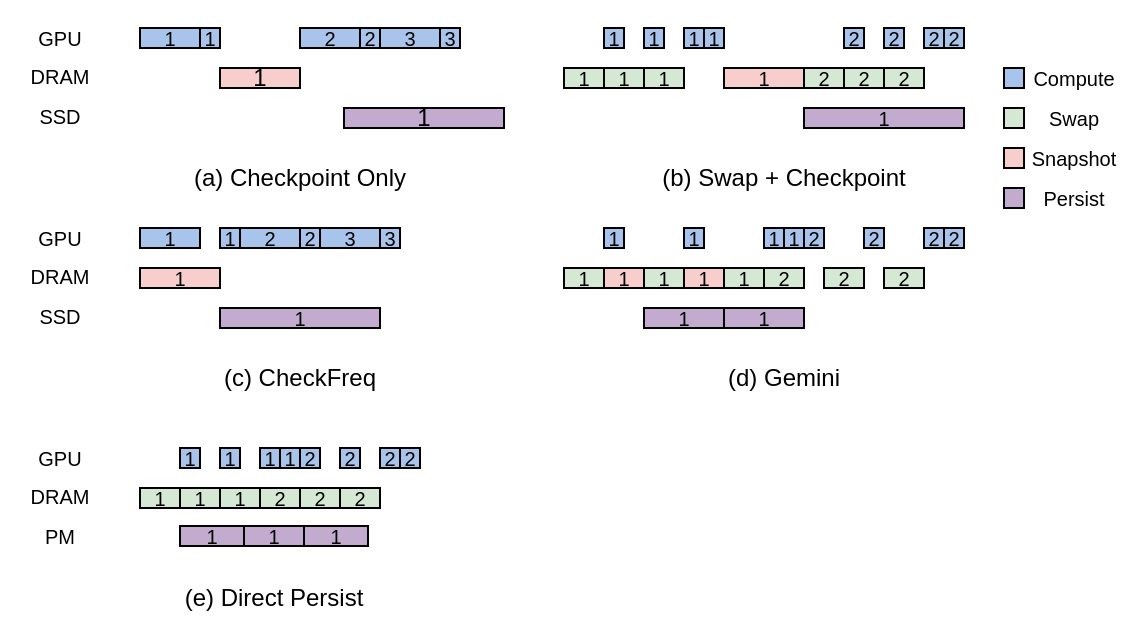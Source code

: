 <mxfile version="24.2.8" type="github">
  <diagram name="第 1 页" id="YjYtX7tzhT0VxWiRHVgt">
    <mxGraphModel dx="1242" dy="627" grid="1" gridSize="10" guides="1" tooltips="1" connect="1" arrows="1" fold="1" page="1" pageScale="1" pageWidth="827" pageHeight="1169" math="0" shadow="0">
      <root>
        <mxCell id="0" />
        <mxCell id="1" parent="0" />
        <mxCell id="TYUrHjqnXfX_sGZVkUdi-1" value="&lt;p style=&quot;line-height: 100%;&quot;&gt;&lt;font style=&quot;font-size: 10px;&quot;&gt;1&lt;/font&gt;&lt;/p&gt;" style="whiteSpace=wrap;html=1;fillColor=#A9C4EB;" parent="1" vertex="1">
          <mxGeometry x="98" y="140" width="30" height="10" as="geometry" />
        </mxCell>
        <mxCell id="TYUrHjqnXfX_sGZVkUdi-2" value="1" style="whiteSpace=wrap;html=1;fillColor=#C3ABD0;" parent="1" vertex="1">
          <mxGeometry x="200" y="180" width="80" height="10" as="geometry" />
        </mxCell>
        <mxCell id="TYUrHjqnXfX_sGZVkUdi-4" value="1" style="whiteSpace=wrap;html=1;fillColor=#F8CECC;" parent="1" vertex="1">
          <mxGeometry x="138" y="160" width="40" height="10" as="geometry" />
        </mxCell>
        <mxCell id="TYUrHjqnXfX_sGZVkUdi-8" value="" style="whiteSpace=wrap;html=1;aspect=fixed;fillColor=#A9C4EB;" parent="1" vertex="1">
          <mxGeometry x="530" y="160" width="10" height="10" as="geometry" />
        </mxCell>
        <mxCell id="TYUrHjqnXfX_sGZVkUdi-9" value="" style="whiteSpace=wrap;html=1;aspect=fixed;fillColor=#F8CECC;" parent="1" vertex="1">
          <mxGeometry x="530" y="200" width="10" height="10" as="geometry" />
        </mxCell>
        <mxCell id="TYUrHjqnXfX_sGZVkUdi-10" value="" style="whiteSpace=wrap;html=1;aspect=fixed;fillColor=#D5E8D4;" parent="1" vertex="1">
          <mxGeometry x="530" y="180" width="10" height="10" as="geometry" />
        </mxCell>
        <mxCell id="TYUrHjqnXfX_sGZVkUdi-11" value="" style="whiteSpace=wrap;html=1;aspect=fixed;fillColor=#C3ABD0;" parent="1" vertex="1">
          <mxGeometry x="530" y="220" width="10" height="10" as="geometry" />
        </mxCell>
        <mxCell id="TYUrHjqnXfX_sGZVkUdi-12" value="&lt;font style=&quot;font-size: 10px;&quot;&gt;Compute&lt;/font&gt;" style="text;html=1;align=center;verticalAlign=middle;whiteSpace=wrap;rounded=0;" parent="1" vertex="1">
          <mxGeometry x="540" y="160" width="50" height="10" as="geometry" />
        </mxCell>
        <mxCell id="TYUrHjqnXfX_sGZVkUdi-13" value="&lt;font style=&quot;font-size: 10px;&quot;&gt;Swap&lt;/font&gt;" style="text;html=1;align=center;verticalAlign=middle;whiteSpace=wrap;rounded=0;" parent="1" vertex="1">
          <mxGeometry x="540" y="180" width="50" height="10" as="geometry" />
        </mxCell>
        <mxCell id="TYUrHjqnXfX_sGZVkUdi-14" value="&lt;span style=&quot;font-size: 10px;&quot;&gt;Snapshot&lt;/span&gt;" style="text;html=1;align=center;verticalAlign=middle;whiteSpace=wrap;rounded=0;" parent="1" vertex="1">
          <mxGeometry x="540" y="200" width="50" height="10" as="geometry" />
        </mxCell>
        <mxCell id="TYUrHjqnXfX_sGZVkUdi-15" value="&lt;font style=&quot;font-size: 10px;&quot;&gt;Persist&lt;/font&gt;" style="text;html=1;align=center;verticalAlign=middle;whiteSpace=wrap;rounded=0;" parent="1" vertex="1">
          <mxGeometry x="540" y="220" width="50" height="10" as="geometry" />
        </mxCell>
        <mxCell id="TYUrHjqnXfX_sGZVkUdi-16" value="&lt;p style=&quot;line-height: 100%;&quot;&gt;&lt;font style=&quot;font-size: 10px;&quot;&gt;1&lt;/font&gt;&lt;/p&gt;" style="whiteSpace=wrap;html=1;fillColor=#A9C4EB;" parent="1" vertex="1">
          <mxGeometry x="128" y="140" width="10" height="10" as="geometry" />
        </mxCell>
        <mxCell id="TYUrHjqnXfX_sGZVkUdi-17" value="&lt;p style=&quot;line-height: 100%;&quot;&gt;&lt;font style=&quot;font-size: 10px;&quot;&gt;2&lt;/font&gt;&lt;/p&gt;" style="whiteSpace=wrap;html=1;fillColor=#A9C4EB;" parent="1" vertex="1">
          <mxGeometry x="178" y="140" width="30" height="10" as="geometry" />
        </mxCell>
        <mxCell id="TYUrHjqnXfX_sGZVkUdi-18" value="&lt;p style=&quot;line-height: 100%;&quot;&gt;&lt;font style=&quot;font-size: 10px;&quot;&gt;2&lt;/font&gt;&lt;/p&gt;" style="whiteSpace=wrap;html=1;fillColor=#A9C4EB;" parent="1" vertex="1">
          <mxGeometry x="208" y="140" width="10" height="10" as="geometry" />
        </mxCell>
        <mxCell id="TYUrHjqnXfX_sGZVkUdi-40" value="&lt;p style=&quot;line-height: 100%;&quot;&gt;&lt;font style=&quot;font-size: 10px;&quot;&gt;3&lt;/font&gt;&lt;/p&gt;" style="whiteSpace=wrap;html=1;fillColor=#A9C4EB;" parent="1" vertex="1">
          <mxGeometry x="218" y="140" width="30" height="10" as="geometry" />
        </mxCell>
        <mxCell id="TYUrHjqnXfX_sGZVkUdi-41" value="&lt;p style=&quot;line-height: 100%;&quot;&gt;&lt;font style=&quot;font-size: 10px;&quot;&gt;3&lt;/font&gt;&lt;/p&gt;" style="whiteSpace=wrap;html=1;fillColor=#A9C4EB;" parent="1" vertex="1">
          <mxGeometry x="248" y="140" width="10" height="10" as="geometry" />
        </mxCell>
        <mxCell id="TYUrHjqnXfX_sGZVkUdi-56" value="(a) Checkpoint Only" style="text;html=1;align=center;verticalAlign=middle;whiteSpace=wrap;rounded=0;" parent="1" vertex="1">
          <mxGeometry x="113" y="200" width="130" height="30" as="geometry" />
        </mxCell>
        <mxCell id="TYUrHjqnXfX_sGZVkUdi-65" value="(b) Swap + Checkpoint" style="text;html=1;align=center;verticalAlign=middle;whiteSpace=wrap;rounded=0;" parent="1" vertex="1">
          <mxGeometry x="355" y="200" width="130" height="30" as="geometry" />
        </mxCell>
        <mxCell id="TYUrHjqnXfX_sGZVkUdi-71" value="&lt;font style=&quot;font-size: 10px;&quot;&gt;GPU&lt;/font&gt;" style="text;html=1;align=center;verticalAlign=middle;whiteSpace=wrap;rounded=0;" parent="1" vertex="1">
          <mxGeometry x="28" y="140" width="60" height="10" as="geometry" />
        </mxCell>
        <mxCell id="TYUrHjqnXfX_sGZVkUdi-72" value="&lt;font style=&quot;font-size: 10px;&quot;&gt;DRAM&lt;/font&gt;" style="text;html=1;align=center;verticalAlign=middle;whiteSpace=wrap;rounded=0;" parent="1" vertex="1">
          <mxGeometry x="28" y="158" width="60" height="11" as="geometry" />
        </mxCell>
        <mxCell id="TYUrHjqnXfX_sGZVkUdi-73" value="&lt;font style=&quot;font-size: 10px;&quot;&gt;SSD&lt;/font&gt;" style="text;html=1;align=center;verticalAlign=middle;whiteSpace=wrap;rounded=0;" parent="1" vertex="1">
          <mxGeometry x="28" y="179" width="60" height="9" as="geometry" />
        </mxCell>
        <mxCell id="TYUrHjqnXfX_sGZVkUdi-77" value="(c) CheckFreq" style="text;html=1;align=center;verticalAlign=middle;whiteSpace=wrap;rounded=0;" parent="1" vertex="1">
          <mxGeometry x="113" y="300" width="130" height="30" as="geometry" />
        </mxCell>
        <mxCell id="TYUrHjqnXfX_sGZVkUdi-78" value="(d) Gemini" style="text;html=1;align=center;verticalAlign=middle;whiteSpace=wrap;rounded=0;" parent="1" vertex="1">
          <mxGeometry x="355" y="300" width="130" height="30" as="geometry" />
        </mxCell>
        <mxCell id="TYUrHjqnXfX_sGZVkUdi-81" value="&lt;font style=&quot;font-size: 10px;&quot;&gt;1&lt;/font&gt;" style="whiteSpace=wrap;html=1;fillColor=#F8CECC;fontSize=10;" parent="1" vertex="1">
          <mxGeometry x="330" y="260" width="20" height="10" as="geometry" />
        </mxCell>
        <mxCell id="TYUrHjqnXfX_sGZVkUdi-90" value="&lt;span style=&quot;font-size: 10px;&quot;&gt;1&lt;/span&gt;" style="whiteSpace=wrap;html=1;fillColor=#D5E8D4;fontSize=10;" parent="1" vertex="1">
          <mxGeometry x="310" y="260" width="20" height="10" as="geometry" />
        </mxCell>
        <mxCell id="TYUrHjqnXfX_sGZVkUdi-91" value="&lt;span style=&quot;font-size: 10px;&quot;&gt;1&lt;/span&gt;" style="whiteSpace=wrap;html=1;fillColor=#D5E8D4;fontSize=10;" parent="1" vertex="1">
          <mxGeometry x="350" y="260" width="20" height="10" as="geometry" />
        </mxCell>
        <mxCell id="TYUrHjqnXfX_sGZVkUdi-98" value="&lt;p style=&quot;line-height: 100%; font-size: 10px;&quot;&gt;&lt;font style=&quot;font-size: 10px;&quot;&gt;1&lt;/font&gt;&lt;/p&gt;" style="whiteSpace=wrap;html=1;fillColor=#A9C4EB;fontSize=10;" parent="1" vertex="1">
          <mxGeometry x="98" y="240" width="30" height="10" as="geometry" />
        </mxCell>
        <mxCell id="TYUrHjqnXfX_sGZVkUdi-99" value="1" style="whiteSpace=wrap;html=1;fillColor=#C3ABD0;fontSize=10;" parent="1" vertex="1">
          <mxGeometry x="138" y="280" width="80" height="10" as="geometry" />
        </mxCell>
        <mxCell id="TYUrHjqnXfX_sGZVkUdi-100" value="1" style="whiteSpace=wrap;html=1;fillColor=#F8CECC;fontSize=10;" parent="1" vertex="1">
          <mxGeometry x="98" y="260" width="40" height="10" as="geometry" />
        </mxCell>
        <mxCell id="TYUrHjqnXfX_sGZVkUdi-101" value="&lt;p style=&quot;line-height: 100%; font-size: 10px;&quot;&gt;&lt;font style=&quot;font-size: 10px;&quot;&gt;1&lt;/font&gt;&lt;/p&gt;" style="whiteSpace=wrap;html=1;fillColor=#A9C4EB;fontSize=10;" parent="1" vertex="1">
          <mxGeometry x="138" y="240" width="10" height="10" as="geometry" />
        </mxCell>
        <mxCell id="TYUrHjqnXfX_sGZVkUdi-102" value="&lt;p style=&quot;line-height: 100%; font-size: 10px;&quot;&gt;&lt;font style=&quot;font-size: 10px;&quot;&gt;2&lt;/font&gt;&lt;/p&gt;" style="whiteSpace=wrap;html=1;fillColor=#A9C4EB;fontSize=10;" parent="1" vertex="1">
          <mxGeometry x="148" y="240" width="30" height="10" as="geometry" />
        </mxCell>
        <mxCell id="TYUrHjqnXfX_sGZVkUdi-103" value="&lt;p style=&quot;line-height: 100%; font-size: 10px;&quot;&gt;&lt;font style=&quot;font-size: 10px;&quot;&gt;2&lt;/font&gt;&lt;/p&gt;" style="whiteSpace=wrap;html=1;fillColor=#A9C4EB;fontSize=10;" parent="1" vertex="1">
          <mxGeometry x="178" y="240" width="10" height="10" as="geometry" />
        </mxCell>
        <mxCell id="TYUrHjqnXfX_sGZVkUdi-104" value="&lt;p style=&quot;line-height: 100%; font-size: 10px;&quot;&gt;&lt;font style=&quot;font-size: 10px;&quot;&gt;3&lt;/font&gt;&lt;/p&gt;" style="whiteSpace=wrap;html=1;fillColor=#A9C4EB;fontSize=10;" parent="1" vertex="1">
          <mxGeometry x="188" y="240" width="30" height="10" as="geometry" />
        </mxCell>
        <mxCell id="TYUrHjqnXfX_sGZVkUdi-105" value="&lt;p style=&quot;line-height: 100%; font-size: 10px;&quot;&gt;&lt;font style=&quot;font-size: 10px;&quot;&gt;3&lt;/font&gt;&lt;/p&gt;" style="whiteSpace=wrap;html=1;fillColor=#A9C4EB;fontSize=10;" parent="1" vertex="1">
          <mxGeometry x="218" y="240" width="10" height="10" as="geometry" />
        </mxCell>
        <mxCell id="TYUrHjqnXfX_sGZVkUdi-110" value="&lt;p style=&quot;line-height: 100%; font-size: 10px;&quot;&gt;&lt;font style=&quot;font-size: 10px;&quot;&gt;1&lt;/font&gt;&lt;/p&gt;" style="whiteSpace=wrap;html=1;fillColor=#A9C4EB;fontSize=10;" parent="1" vertex="1">
          <mxGeometry x="330" y="140" width="10" height="10" as="geometry" />
        </mxCell>
        <mxCell id="TYUrHjqnXfX_sGZVkUdi-111" value="&lt;p style=&quot;line-height: 100%; font-size: 10px;&quot;&gt;&lt;font style=&quot;font-size: 10px;&quot;&gt;1&lt;/font&gt;&lt;/p&gt;" style="whiteSpace=wrap;html=1;fillColor=#A9C4EB;fontSize=10;" parent="1" vertex="1">
          <mxGeometry x="350" y="140" width="10" height="10" as="geometry" />
        </mxCell>
        <mxCell id="TYUrHjqnXfX_sGZVkUdi-112" value="&lt;p style=&quot;line-height: 100%; font-size: 10px;&quot;&gt;&lt;font style=&quot;font-size: 10px;&quot;&gt;1&lt;/font&gt;&lt;/p&gt;" style="whiteSpace=wrap;html=1;fillColor=#A9C4EB;fontSize=10;" parent="1" vertex="1">
          <mxGeometry x="370" y="140" width="10" height="10" as="geometry" />
        </mxCell>
        <mxCell id="TYUrHjqnXfX_sGZVkUdi-113" value="&lt;p style=&quot;line-height: 100%; font-size: 10px;&quot;&gt;&lt;font style=&quot;font-size: 10px;&quot;&gt;1&lt;/font&gt;&lt;/p&gt;" style="whiteSpace=wrap;html=1;fillColor=#A9C4EB;fontSize=10;" parent="1" vertex="1">
          <mxGeometry x="380" y="140" width="10" height="10" as="geometry" />
        </mxCell>
        <mxCell id="TYUrHjqnXfX_sGZVkUdi-122" value="&lt;p style=&quot;line-height: 100%; font-size: 10px;&quot;&gt;&lt;font style=&quot;font-size: 10px;&quot;&gt;1&lt;/font&gt;&lt;/p&gt;" style="whiteSpace=wrap;html=1;fillColor=#D5E8D4;fontSize=10;" parent="1" vertex="1">
          <mxGeometry x="310" y="160" width="20" height="10" as="geometry" />
        </mxCell>
        <mxCell id="TYUrHjqnXfX_sGZVkUdi-123" value="&lt;p style=&quot;line-height: 100%; font-size: 10px;&quot;&gt;&lt;font style=&quot;font-size: 10px;&quot;&gt;1&lt;/font&gt;&lt;/p&gt;" style="whiteSpace=wrap;html=1;fillColor=#D5E8D4;fontSize=10;" parent="1" vertex="1">
          <mxGeometry x="330" y="160" width="20" height="10" as="geometry" />
        </mxCell>
        <mxCell id="TYUrHjqnXfX_sGZVkUdi-124" value="&lt;p style=&quot;line-height: 100%; font-size: 10px;&quot;&gt;&lt;font style=&quot;font-size: 10px;&quot;&gt;1&lt;/font&gt;&lt;/p&gt;" style="whiteSpace=wrap;html=1;fillColor=#D5E8D4;fontSize=10;" parent="1" vertex="1">
          <mxGeometry x="350" y="160" width="20" height="10" as="geometry" />
        </mxCell>
        <mxCell id="TYUrHjqnXfX_sGZVkUdi-136" value="&lt;span style=&quot;font-size: 10px;&quot;&gt;1&lt;/span&gt;" style="whiteSpace=wrap;html=1;fillColor=#D5E8D4;fontSize=10;" parent="1" vertex="1">
          <mxGeometry x="390" y="260" width="20" height="10" as="geometry" />
        </mxCell>
        <mxCell id="TYUrHjqnXfX_sGZVkUdi-138" value="&lt;font style=&quot;font-size: 10px;&quot;&gt;1&lt;/font&gt;" style="whiteSpace=wrap;html=1;fillColor=#F8CECC;fontSize=10;" parent="1" vertex="1">
          <mxGeometry x="370" y="260" width="20" height="10" as="geometry" />
        </mxCell>
        <mxCell id="TYUrHjqnXfX_sGZVkUdi-140" value="&lt;p style=&quot;line-height: 100%; font-size: 10px;&quot;&gt;&lt;font style=&quot;font-size: 10px;&quot;&gt;1&lt;/font&gt;&lt;/p&gt;" style="whiteSpace=wrap;html=1;fillColor=#A9C4EB;fontSize=10;" parent="1" vertex="1">
          <mxGeometry x="330" y="240" width="10" height="10" as="geometry" />
        </mxCell>
        <mxCell id="TYUrHjqnXfX_sGZVkUdi-141" value="&lt;p style=&quot;line-height: 100%; font-size: 10px;&quot;&gt;&lt;font style=&quot;font-size: 10px;&quot;&gt;1&lt;/font&gt;&lt;/p&gt;" style="whiteSpace=wrap;html=1;fillColor=#A9C4EB;fontSize=10;" parent="1" vertex="1">
          <mxGeometry x="370" y="240" width="10" height="10" as="geometry" />
        </mxCell>
        <mxCell id="TYUrHjqnXfX_sGZVkUdi-142" value="&lt;p style=&quot;line-height: 100%; font-size: 10px;&quot;&gt;&lt;font style=&quot;font-size: 10px;&quot;&gt;1&lt;/font&gt;&lt;/p&gt;" style="whiteSpace=wrap;html=1;fillColor=#A9C4EB;fontSize=10;" parent="1" vertex="1">
          <mxGeometry x="410" y="240" width="10" height="10" as="geometry" />
        </mxCell>
        <mxCell id="TYUrHjqnXfX_sGZVkUdi-143" value="&lt;p style=&quot;line-height: 100%; font-size: 10px;&quot;&gt;&lt;font style=&quot;font-size: 10px;&quot;&gt;1&lt;/font&gt;&lt;/p&gt;" style="whiteSpace=wrap;html=1;fillColor=#A9C4EB;fontSize=10;" parent="1" vertex="1">
          <mxGeometry x="420" y="240" width="10" height="10" as="geometry" />
        </mxCell>
        <mxCell id="TYUrHjqnXfX_sGZVkUdi-144" value="1" style="whiteSpace=wrap;html=1;fillColor=#F8CECC;fontSize=10;" parent="1" vertex="1">
          <mxGeometry x="390" y="160" width="40" height="10" as="geometry" />
        </mxCell>
        <mxCell id="TYUrHjqnXfX_sGZVkUdi-156" value="1" style="whiteSpace=wrap;html=1;fillColor=#C3ABD0;fontSize=10;" parent="1" vertex="1">
          <mxGeometry x="350" y="280" width="40" height="10" as="geometry" />
        </mxCell>
        <mxCell id="TYUrHjqnXfX_sGZVkUdi-157" value="1" style="whiteSpace=wrap;html=1;fillColor=#C3ABD0;fontSize=10;" parent="1" vertex="1">
          <mxGeometry x="430" y="180" width="80" height="10" as="geometry" />
        </mxCell>
        <mxCell id="TYUrHjqnXfX_sGZVkUdi-158" value="1" style="whiteSpace=wrap;html=1;fillColor=#C3ABD0;fontSize=10;" parent="1" vertex="1">
          <mxGeometry x="390" y="280" width="40" height="10" as="geometry" />
        </mxCell>
        <mxCell id="TYUrHjqnXfX_sGZVkUdi-159" value="&lt;font style=&quot;font-size: 10px;&quot;&gt;GPU&lt;/font&gt;" style="text;html=1;align=center;verticalAlign=middle;whiteSpace=wrap;rounded=0;" parent="1" vertex="1">
          <mxGeometry x="28" y="240" width="60" height="10" as="geometry" />
        </mxCell>
        <mxCell id="TYUrHjqnXfX_sGZVkUdi-160" value="&lt;font style=&quot;font-size: 10px;&quot;&gt;DRAM&lt;/font&gt;" style="text;html=1;align=center;verticalAlign=middle;whiteSpace=wrap;rounded=0;" parent="1" vertex="1">
          <mxGeometry x="28" y="258" width="60" height="11" as="geometry" />
        </mxCell>
        <mxCell id="TYUrHjqnXfX_sGZVkUdi-161" value="&lt;font style=&quot;font-size: 10px;&quot;&gt;SSD&lt;/font&gt;" style="text;html=1;align=center;verticalAlign=middle;whiteSpace=wrap;rounded=0;" parent="1" vertex="1">
          <mxGeometry x="28" y="279" width="60" height="9" as="geometry" />
        </mxCell>
        <mxCell id="TYUrHjqnXfX_sGZVkUdi-162" value="&lt;p style=&quot;line-height: 100%; font-size: 10px;&quot;&gt;&lt;font style=&quot;font-size: 10px;&quot;&gt;2&lt;/font&gt;&lt;/p&gt;" style="whiteSpace=wrap;html=1;fillColor=#A9C4EB;fontSize=10;" parent="1" vertex="1">
          <mxGeometry x="450" y="140" width="10" height="10" as="geometry" />
        </mxCell>
        <mxCell id="TYUrHjqnXfX_sGZVkUdi-163" value="&lt;p style=&quot;line-height: 100%; font-size: 10px;&quot;&gt;&lt;font style=&quot;font-size: 10px;&quot;&gt;2&lt;/font&gt;&lt;/p&gt;" style="whiteSpace=wrap;html=1;fillColor=#A9C4EB;fontSize=10;" parent="1" vertex="1">
          <mxGeometry x="470" y="140" width="10" height="10" as="geometry" />
        </mxCell>
        <mxCell id="TYUrHjqnXfX_sGZVkUdi-164" value="&lt;p style=&quot;line-height: 100%; font-size: 10px;&quot;&gt;&lt;font style=&quot;font-size: 10px;&quot;&gt;2&lt;/font&gt;&lt;/p&gt;" style="whiteSpace=wrap;html=1;fillColor=#A9C4EB;fontSize=10;" parent="1" vertex="1">
          <mxGeometry x="490" y="140" width="10" height="10" as="geometry" />
        </mxCell>
        <mxCell id="TYUrHjqnXfX_sGZVkUdi-165" value="&lt;p style=&quot;line-height: 100%; font-size: 10px;&quot;&gt;&lt;font style=&quot;font-size: 10px;&quot;&gt;2&lt;/font&gt;&lt;/p&gt;" style="whiteSpace=wrap;html=1;fillColor=#A9C4EB;fontSize=10;" parent="1" vertex="1">
          <mxGeometry x="500" y="140" width="10" height="10" as="geometry" />
        </mxCell>
        <mxCell id="TYUrHjqnXfX_sGZVkUdi-166" value="&lt;p style=&quot;line-height: 100%; font-size: 10px;&quot;&gt;&lt;font style=&quot;font-size: 10px;&quot;&gt;2&lt;/font&gt;&lt;/p&gt;" style="whiteSpace=wrap;html=1;fillColor=#D5E8D4;fontSize=10;" parent="1" vertex="1">
          <mxGeometry x="430" y="160" width="20" height="10" as="geometry" />
        </mxCell>
        <mxCell id="TYUrHjqnXfX_sGZVkUdi-167" value="2" style="whiteSpace=wrap;html=1;fillColor=#D5E8D4;fontSize=10;" parent="1" vertex="1">
          <mxGeometry x="450" y="160" width="20" height="10" as="geometry" />
        </mxCell>
        <mxCell id="TYUrHjqnXfX_sGZVkUdi-168" value="&lt;p style=&quot;line-height: 100%; font-size: 10px;&quot;&gt;&lt;font style=&quot;font-size: 10px;&quot;&gt;2&lt;/font&gt;&lt;/p&gt;" style="whiteSpace=wrap;html=1;fillColor=#D5E8D4;fontSize=10;" parent="1" vertex="1">
          <mxGeometry x="470" y="160" width="20" height="10" as="geometry" />
        </mxCell>
        <mxCell id="TYUrHjqnXfX_sGZVkUdi-170" value="&lt;span style=&quot;font-size: 10px;&quot;&gt;2&lt;/span&gt;" style="whiteSpace=wrap;html=1;fillColor=#D5E8D4;fontSize=10;" parent="1" vertex="1">
          <mxGeometry x="410" y="260" width="20" height="10" as="geometry" />
        </mxCell>
        <mxCell id="TYUrHjqnXfX_sGZVkUdi-171" value="&lt;span style=&quot;font-size: 10px;&quot;&gt;2&lt;/span&gt;" style="whiteSpace=wrap;html=1;fillColor=#D5E8D4;fontSize=10;" parent="1" vertex="1">
          <mxGeometry x="440" y="260" width="20" height="10" as="geometry" />
        </mxCell>
        <mxCell id="TYUrHjqnXfX_sGZVkUdi-172" value="&lt;span style=&quot;font-size: 10px;&quot;&gt;2&lt;/span&gt;" style="whiteSpace=wrap;html=1;fillColor=#D5E8D4;fontSize=10;" parent="1" vertex="1">
          <mxGeometry x="470" y="260" width="20" height="10" as="geometry" />
        </mxCell>
        <mxCell id="TYUrHjqnXfX_sGZVkUdi-174" value="&lt;p style=&quot;line-height: 100%; font-size: 10px;&quot;&gt;&lt;font style=&quot;font-size: 10px;&quot;&gt;2&lt;/font&gt;&lt;/p&gt;" style="whiteSpace=wrap;html=1;fillColor=#A9C4EB;fontSize=10;" parent="1" vertex="1">
          <mxGeometry x="430" y="240" width="10" height="10" as="geometry" />
        </mxCell>
        <mxCell id="TYUrHjqnXfX_sGZVkUdi-175" value="&lt;p style=&quot;line-height: 100%; font-size: 10px;&quot;&gt;&lt;font style=&quot;font-size: 10px;&quot;&gt;2&lt;/font&gt;&lt;/p&gt;" style="whiteSpace=wrap;html=1;fillColor=#A9C4EB;fontSize=10;" parent="1" vertex="1">
          <mxGeometry x="460" y="240" width="10" height="10" as="geometry" />
        </mxCell>
        <mxCell id="TYUrHjqnXfX_sGZVkUdi-176" value="&lt;p style=&quot;line-height: 100%; font-size: 10px;&quot;&gt;&lt;font style=&quot;font-size: 10px;&quot;&gt;2&lt;/font&gt;&lt;/p&gt;" style="whiteSpace=wrap;html=1;fillColor=#A9C4EB;fontSize=10;" parent="1" vertex="1">
          <mxGeometry x="490" y="240" width="10" height="10" as="geometry" />
        </mxCell>
        <mxCell id="TYUrHjqnXfX_sGZVkUdi-177" value="&lt;p style=&quot;line-height: 100%; font-size: 10px;&quot;&gt;&lt;font style=&quot;font-size: 10px;&quot;&gt;2&lt;/font&gt;&lt;/p&gt;" style="whiteSpace=wrap;html=1;fillColor=#A9C4EB;fontSize=10;" parent="1" vertex="1">
          <mxGeometry x="500" y="240" width="10" height="10" as="geometry" />
        </mxCell>
        <mxCell id="TYUrHjqnXfX_sGZVkUdi-178" value="&lt;font style=&quot;font-size: 10px;&quot;&gt;GPU&lt;/font&gt;" style="text;html=1;align=center;verticalAlign=middle;whiteSpace=wrap;rounded=0;" parent="1" vertex="1">
          <mxGeometry x="28" y="350" width="60" height="10" as="geometry" />
        </mxCell>
        <mxCell id="TYUrHjqnXfX_sGZVkUdi-179" value="&lt;font style=&quot;font-size: 10px;&quot;&gt;DRAM&lt;/font&gt;" style="text;html=1;align=center;verticalAlign=middle;whiteSpace=wrap;rounded=0;" parent="1" vertex="1">
          <mxGeometry x="28" y="368" width="60" height="11" as="geometry" />
        </mxCell>
        <mxCell id="TYUrHjqnXfX_sGZVkUdi-180" value="&lt;font style=&quot;font-size: 10px;&quot;&gt;PM&lt;/font&gt;" style="text;html=1;align=center;verticalAlign=middle;whiteSpace=wrap;rounded=0;" parent="1" vertex="1">
          <mxGeometry x="28" y="389" width="60" height="9" as="geometry" />
        </mxCell>
        <mxCell id="TYUrHjqnXfX_sGZVkUdi-181" value="&lt;p style=&quot;line-height: 100%; font-size: 10px;&quot;&gt;&lt;font style=&quot;font-size: 10px;&quot;&gt;1&lt;/font&gt;&lt;/p&gt;" style="whiteSpace=wrap;html=1;fillColor=#A9C4EB;fontSize=10;" parent="1" vertex="1">
          <mxGeometry x="118" y="350" width="10" height="10" as="geometry" />
        </mxCell>
        <mxCell id="TYUrHjqnXfX_sGZVkUdi-182" value="&lt;p style=&quot;line-height: 100%; font-size: 10px;&quot;&gt;&lt;font style=&quot;font-size: 10px;&quot;&gt;1&lt;/font&gt;&lt;/p&gt;" style="whiteSpace=wrap;html=1;fillColor=#A9C4EB;fontSize=10;" parent="1" vertex="1">
          <mxGeometry x="138" y="350" width="10" height="10" as="geometry" />
        </mxCell>
        <mxCell id="TYUrHjqnXfX_sGZVkUdi-183" value="&lt;p style=&quot;line-height: 100%; font-size: 10px;&quot;&gt;&lt;font style=&quot;font-size: 10px;&quot;&gt;1&lt;/font&gt;&lt;/p&gt;" style="whiteSpace=wrap;html=1;fillColor=#A9C4EB;fontSize=10;" parent="1" vertex="1">
          <mxGeometry x="158" y="350" width="10" height="10" as="geometry" />
        </mxCell>
        <mxCell id="TYUrHjqnXfX_sGZVkUdi-184" value="&lt;p style=&quot;line-height: 100%; font-size: 10px;&quot;&gt;&lt;font style=&quot;font-size: 10px;&quot;&gt;1&lt;/font&gt;&lt;/p&gt;" style="whiteSpace=wrap;html=1;fillColor=#A9C4EB;fontSize=10;" parent="1" vertex="1">
          <mxGeometry x="168" y="350" width="10" height="10" as="geometry" />
        </mxCell>
        <mxCell id="TYUrHjqnXfX_sGZVkUdi-185" value="&lt;p style=&quot;line-height: 100%; font-size: 10px;&quot;&gt;&lt;font style=&quot;font-size: 10px;&quot;&gt;1&lt;/font&gt;&lt;/p&gt;" style="whiteSpace=wrap;html=1;fillColor=#D5E8D4;fontSize=10;" parent="1" vertex="1">
          <mxGeometry x="98" y="370" width="20" height="10" as="geometry" />
        </mxCell>
        <mxCell id="TYUrHjqnXfX_sGZVkUdi-186" value="&lt;p style=&quot;line-height: 100%; font-size: 10px;&quot;&gt;&lt;font style=&quot;font-size: 10px;&quot;&gt;1&lt;/font&gt;&lt;/p&gt;" style="whiteSpace=wrap;html=1;fillColor=#D5E8D4;fontSize=10;" parent="1" vertex="1">
          <mxGeometry x="118" y="370" width="20" height="10" as="geometry" />
        </mxCell>
        <mxCell id="TYUrHjqnXfX_sGZVkUdi-187" value="&lt;p style=&quot;line-height: 100%; font-size: 10px;&quot;&gt;&lt;font style=&quot;font-size: 10px;&quot;&gt;1&lt;/font&gt;&lt;/p&gt;" style="whiteSpace=wrap;html=1;fillColor=#D5E8D4;fontSize=10;" parent="1" vertex="1">
          <mxGeometry x="138" y="370" width="20" height="10" as="geometry" />
        </mxCell>
        <mxCell id="TYUrHjqnXfX_sGZVkUdi-189" value="1" style="whiteSpace=wrap;html=1;fillColor=#C3ABD0;fontSize=10;" parent="1" vertex="1">
          <mxGeometry x="118" y="389" width="32" height="10" as="geometry" />
        </mxCell>
        <mxCell id="TYUrHjqnXfX_sGZVkUdi-190" value="1" style="whiteSpace=wrap;html=1;fillColor=#C3ABD0;fontSize=10;" parent="1" vertex="1">
          <mxGeometry x="150" y="389" width="30" height="10" as="geometry" />
        </mxCell>
        <mxCell id="TYUrHjqnXfX_sGZVkUdi-191" value="1" style="whiteSpace=wrap;html=1;fillColor=#C3ABD0;fontSize=10;" parent="1" vertex="1">
          <mxGeometry x="180" y="389" width="32" height="10" as="geometry" />
        </mxCell>
        <mxCell id="TYUrHjqnXfX_sGZVkUdi-193" value="&lt;p style=&quot;line-height: 100%; font-size: 10px;&quot;&gt;&lt;font style=&quot;font-size: 10px;&quot;&gt;2&lt;/font&gt;&lt;/p&gt;" style="whiteSpace=wrap;html=1;fillColor=#A9C4EB;fontSize=10;" parent="1" vertex="1">
          <mxGeometry x="178" y="350" width="10" height="10" as="geometry" />
        </mxCell>
        <mxCell id="TYUrHjqnXfX_sGZVkUdi-194" value="&lt;p style=&quot;line-height: 100%; font-size: 10px;&quot;&gt;&lt;font style=&quot;font-size: 10px;&quot;&gt;2&lt;/font&gt;&lt;/p&gt;" style="whiteSpace=wrap;html=1;fillColor=#A9C4EB;fontSize=10;" parent="1" vertex="1">
          <mxGeometry x="198" y="350" width="10" height="10" as="geometry" />
        </mxCell>
        <mxCell id="TYUrHjqnXfX_sGZVkUdi-195" value="&lt;p style=&quot;line-height: 100%; font-size: 10px;&quot;&gt;&lt;font style=&quot;font-size: 10px;&quot;&gt;2&lt;/font&gt;&lt;/p&gt;" style="whiteSpace=wrap;html=1;fillColor=#A9C4EB;fontSize=10;" parent="1" vertex="1">
          <mxGeometry x="218" y="350" width="10" height="10" as="geometry" />
        </mxCell>
        <mxCell id="TYUrHjqnXfX_sGZVkUdi-196" value="&lt;p style=&quot;line-height: 100%; font-size: 10px;&quot;&gt;&lt;font style=&quot;font-size: 10px;&quot;&gt;2&lt;/font&gt;&lt;/p&gt;" style="whiteSpace=wrap;html=1;fillColor=#A9C4EB;fontSize=10;" parent="1" vertex="1">
          <mxGeometry x="228" y="350" width="10" height="10" as="geometry" />
        </mxCell>
        <mxCell id="TYUrHjqnXfX_sGZVkUdi-197" value="&lt;p style=&quot;line-height: 100%; font-size: 10px;&quot;&gt;&lt;font style=&quot;font-size: 10px;&quot;&gt;2&lt;/font&gt;&lt;/p&gt;" style="whiteSpace=wrap;html=1;fillColor=#D5E8D4;fontSize=10;" parent="1" vertex="1">
          <mxGeometry x="158" y="370" width="20" height="10" as="geometry" />
        </mxCell>
        <mxCell id="TYUrHjqnXfX_sGZVkUdi-198" value="&lt;p style=&quot;line-height: 100%; font-size: 10px;&quot;&gt;&lt;font style=&quot;font-size: 10px;&quot;&gt;2&lt;/font&gt;&lt;/p&gt;" style="whiteSpace=wrap;html=1;fillColor=#D5E8D4;fontSize=10;" parent="1" vertex="1">
          <mxGeometry x="178" y="370" width="20" height="10" as="geometry" />
        </mxCell>
        <mxCell id="TYUrHjqnXfX_sGZVkUdi-199" value="&lt;p style=&quot;line-height: 100%; font-size: 10px;&quot;&gt;&lt;font style=&quot;font-size: 10px;&quot;&gt;2&lt;/font&gt;&lt;/p&gt;" style="whiteSpace=wrap;html=1;fillColor=#D5E8D4;fontSize=10;" parent="1" vertex="1">
          <mxGeometry x="198" y="370" width="20" height="10" as="geometry" />
        </mxCell>
        <mxCell id="TYUrHjqnXfX_sGZVkUdi-200" value="(e) Direct Persist" style="text;html=1;align=center;verticalAlign=middle;whiteSpace=wrap;rounded=0;" parent="1" vertex="1">
          <mxGeometry x="100" y="410" width="130" height="30" as="geometry" />
        </mxCell>
      </root>
    </mxGraphModel>
  </diagram>
</mxfile>
